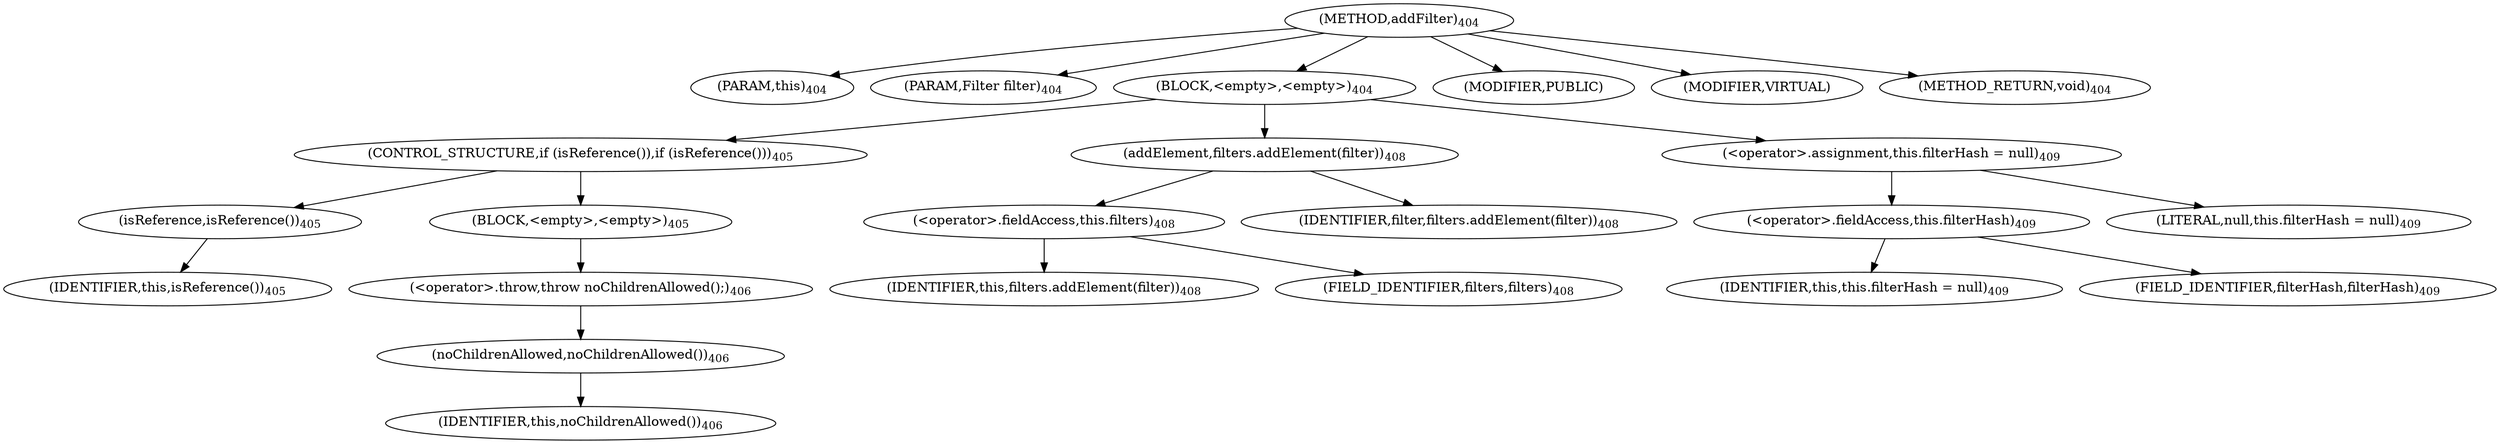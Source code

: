 digraph "addFilter" {  
"875" [label = <(METHOD,addFilter)<SUB>404</SUB>> ]
"96" [label = <(PARAM,this)<SUB>404</SUB>> ]
"876" [label = <(PARAM,Filter filter)<SUB>404</SUB>> ]
"877" [label = <(BLOCK,&lt;empty&gt;,&lt;empty&gt;)<SUB>404</SUB>> ]
"878" [label = <(CONTROL_STRUCTURE,if (isReference()),if (isReference()))<SUB>405</SUB>> ]
"879" [label = <(isReference,isReference())<SUB>405</SUB>> ]
"95" [label = <(IDENTIFIER,this,isReference())<SUB>405</SUB>> ]
"880" [label = <(BLOCK,&lt;empty&gt;,&lt;empty&gt;)<SUB>405</SUB>> ]
"881" [label = <(&lt;operator&gt;.throw,throw noChildrenAllowed();)<SUB>406</SUB>> ]
"882" [label = <(noChildrenAllowed,noChildrenAllowed())<SUB>406</SUB>> ]
"97" [label = <(IDENTIFIER,this,noChildrenAllowed())<SUB>406</SUB>> ]
"883" [label = <(addElement,filters.addElement(filter))<SUB>408</SUB>> ]
"884" [label = <(&lt;operator&gt;.fieldAccess,this.filters)<SUB>408</SUB>> ]
"885" [label = <(IDENTIFIER,this,filters.addElement(filter))<SUB>408</SUB>> ]
"886" [label = <(FIELD_IDENTIFIER,filters,filters)<SUB>408</SUB>> ]
"887" [label = <(IDENTIFIER,filter,filters.addElement(filter))<SUB>408</SUB>> ]
"888" [label = <(&lt;operator&gt;.assignment,this.filterHash = null)<SUB>409</SUB>> ]
"889" [label = <(&lt;operator&gt;.fieldAccess,this.filterHash)<SUB>409</SUB>> ]
"890" [label = <(IDENTIFIER,this,this.filterHash = null)<SUB>409</SUB>> ]
"891" [label = <(FIELD_IDENTIFIER,filterHash,filterHash)<SUB>409</SUB>> ]
"892" [label = <(LITERAL,null,this.filterHash = null)<SUB>409</SUB>> ]
"893" [label = <(MODIFIER,PUBLIC)> ]
"894" [label = <(MODIFIER,VIRTUAL)> ]
"895" [label = <(METHOD_RETURN,void)<SUB>404</SUB>> ]
  "875" -> "96" 
  "875" -> "876" 
  "875" -> "877" 
  "875" -> "893" 
  "875" -> "894" 
  "875" -> "895" 
  "877" -> "878" 
  "877" -> "883" 
  "877" -> "888" 
  "878" -> "879" 
  "878" -> "880" 
  "879" -> "95" 
  "880" -> "881" 
  "881" -> "882" 
  "882" -> "97" 
  "883" -> "884" 
  "883" -> "887" 
  "884" -> "885" 
  "884" -> "886" 
  "888" -> "889" 
  "888" -> "892" 
  "889" -> "890" 
  "889" -> "891" 
}
